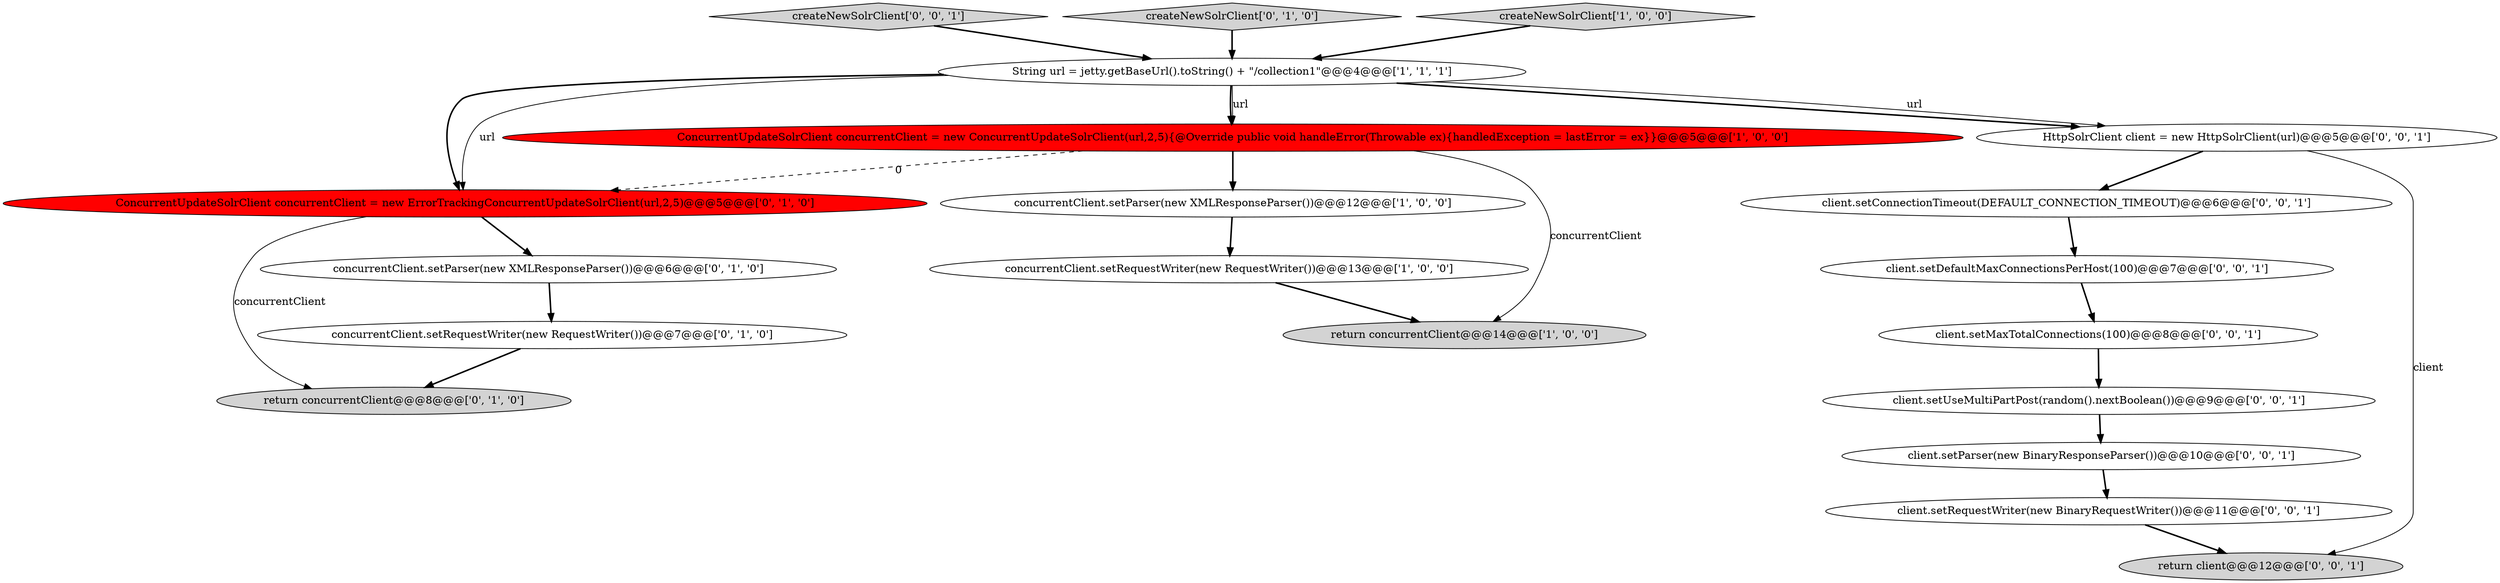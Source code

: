 digraph {
10 [style = filled, label = "ConcurrentUpdateSolrClient concurrentClient = new ErrorTrackingConcurrentUpdateSolrClient(url,2,5)@@@5@@@['0', '1', '0']", fillcolor = red, shape = ellipse image = "AAA1AAABBB2BBB"];
17 [style = filled, label = "client.setMaxTotalConnections(100)@@@8@@@['0', '0', '1']", fillcolor = white, shape = ellipse image = "AAA0AAABBB3BBB"];
1 [style = filled, label = "String url = jetty.getBaseUrl().toString() + \"/collection1\"@@@4@@@['1', '1', '1']", fillcolor = white, shape = ellipse image = "AAA0AAABBB1BBB"];
18 [style = filled, label = "HttpSolrClient client = new HttpSolrClient(url)@@@5@@@['0', '0', '1']", fillcolor = white, shape = ellipse image = "AAA0AAABBB3BBB"];
14 [style = filled, label = "client.setParser(new BinaryResponseParser())@@@10@@@['0', '0', '1']", fillcolor = white, shape = ellipse image = "AAA0AAABBB3BBB"];
13 [style = filled, label = "createNewSolrClient['0', '0', '1']", fillcolor = lightgray, shape = diamond image = "AAA0AAABBB3BBB"];
12 [style = filled, label = "client.setConnectionTimeout(DEFAULT_CONNECTION_TIMEOUT)@@@6@@@['0', '0', '1']", fillcolor = white, shape = ellipse image = "AAA0AAABBB3BBB"];
9 [style = filled, label = "concurrentClient.setRequestWriter(new RequestWriter())@@@7@@@['0', '1', '0']", fillcolor = white, shape = ellipse image = "AAA0AAABBB2BBB"];
16 [style = filled, label = "client.setUseMultiPartPost(random().nextBoolean())@@@9@@@['0', '0', '1']", fillcolor = white, shape = ellipse image = "AAA0AAABBB3BBB"];
6 [style = filled, label = "concurrentClient.setParser(new XMLResponseParser())@@@6@@@['0', '1', '0']", fillcolor = white, shape = ellipse image = "AAA0AAABBB2BBB"];
4 [style = filled, label = "concurrentClient.setParser(new XMLResponseParser())@@@12@@@['1', '0', '0']", fillcolor = white, shape = ellipse image = "AAA0AAABBB1BBB"];
7 [style = filled, label = "return concurrentClient@@@8@@@['0', '1', '0']", fillcolor = lightgray, shape = ellipse image = "AAA0AAABBB2BBB"];
19 [style = filled, label = "return client@@@12@@@['0', '0', '1']", fillcolor = lightgray, shape = ellipse image = "AAA0AAABBB3BBB"];
11 [style = filled, label = "client.setRequestWriter(new BinaryRequestWriter())@@@11@@@['0', '0', '1']", fillcolor = white, shape = ellipse image = "AAA0AAABBB3BBB"];
2 [style = filled, label = "return concurrentClient@@@14@@@['1', '0', '0']", fillcolor = lightgray, shape = ellipse image = "AAA0AAABBB1BBB"];
8 [style = filled, label = "createNewSolrClient['0', '1', '0']", fillcolor = lightgray, shape = diamond image = "AAA0AAABBB2BBB"];
5 [style = filled, label = "ConcurrentUpdateSolrClient concurrentClient = new ConcurrentUpdateSolrClient(url,2,5){@Override public void handleError(Throwable ex){handledException = lastError = ex}}@@@5@@@['1', '0', '0']", fillcolor = red, shape = ellipse image = "AAA1AAABBB1BBB"];
0 [style = filled, label = "concurrentClient.setRequestWriter(new RequestWriter())@@@13@@@['1', '0', '0']", fillcolor = white, shape = ellipse image = "AAA0AAABBB1BBB"];
15 [style = filled, label = "client.setDefaultMaxConnectionsPerHost(100)@@@7@@@['0', '0', '1']", fillcolor = white, shape = ellipse image = "AAA0AAABBB3BBB"];
3 [style = filled, label = "createNewSolrClient['1', '0', '0']", fillcolor = lightgray, shape = diamond image = "AAA0AAABBB1BBB"];
1->5 [style = bold, label=""];
3->1 [style = bold, label=""];
0->2 [style = bold, label=""];
12->15 [style = bold, label=""];
18->19 [style = solid, label="client"];
18->12 [style = bold, label=""];
5->2 [style = solid, label="concurrentClient"];
10->7 [style = solid, label="concurrentClient"];
1->18 [style = bold, label=""];
11->19 [style = bold, label=""];
9->7 [style = bold, label=""];
10->6 [style = bold, label=""];
13->1 [style = bold, label=""];
4->0 [style = bold, label=""];
1->5 [style = solid, label="url"];
8->1 [style = bold, label=""];
1->18 [style = solid, label="url"];
15->17 [style = bold, label=""];
5->10 [style = dashed, label="0"];
5->4 [style = bold, label=""];
16->14 [style = bold, label=""];
6->9 [style = bold, label=""];
1->10 [style = bold, label=""];
1->10 [style = solid, label="url"];
14->11 [style = bold, label=""];
17->16 [style = bold, label=""];
}
